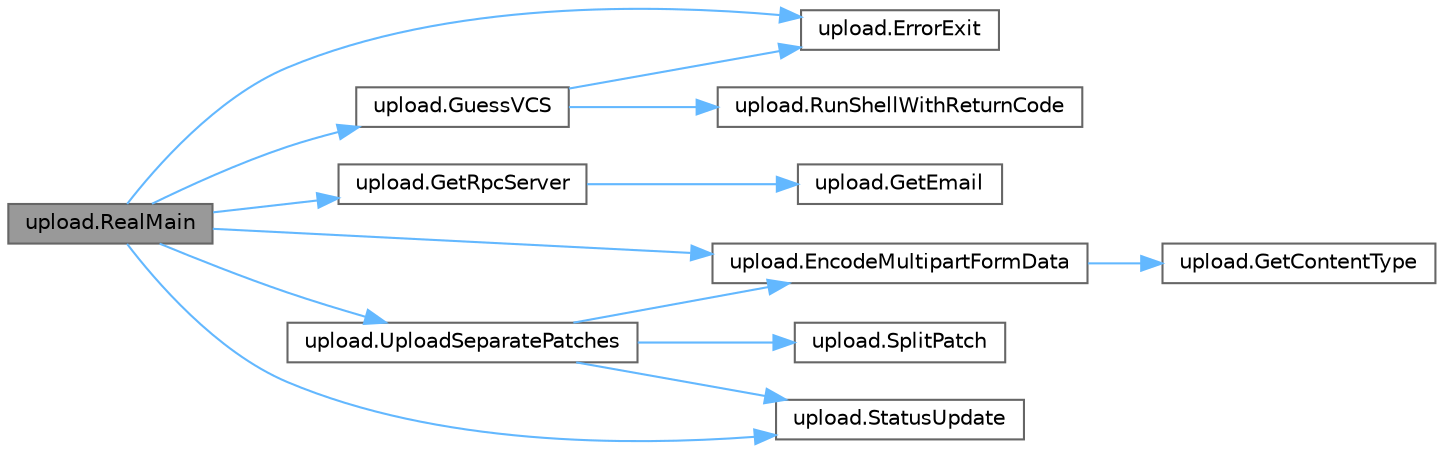 digraph "upload.RealMain"
{
 // LATEX_PDF_SIZE
  bgcolor="transparent";
  edge [fontname=Helvetica,fontsize=10,labelfontname=Helvetica,labelfontsize=10];
  node [fontname=Helvetica,fontsize=10,shape=box,height=0.2,width=0.4];
  rankdir="LR";
  Node1 [id="Node000001",label="upload.RealMain",height=0.2,width=0.4,color="gray40", fillcolor="grey60", style="filled", fontcolor="black",tooltip=" "];
  Node1 -> Node2 [id="edge1_Node000001_Node000002",color="steelblue1",style="solid",tooltip=" "];
  Node2 [id="Node000002",label="upload.EncodeMultipartFormData",height=0.2,width=0.4,color="grey40", fillcolor="white", style="filled",URL="$namespaceupload.html#ac1ee2f4e90998b7fbf29d894b6783ef8",tooltip=" "];
  Node2 -> Node3 [id="edge2_Node000002_Node000003",color="steelblue1",style="solid",tooltip=" "];
  Node3 [id="Node000003",label="upload.GetContentType",height=0.2,width=0.4,color="grey40", fillcolor="white", style="filled",URL="$namespaceupload.html#acee77e89f7241bb7bad529b423123d0c",tooltip=" "];
  Node1 -> Node4 [id="edge3_Node000001_Node000004",color="steelblue1",style="solid",tooltip=" "];
  Node4 [id="Node000004",label="upload.ErrorExit",height=0.2,width=0.4,color="grey40", fillcolor="white", style="filled",URL="$namespaceupload.html#aded00b2430ea094be3da97c21c1ec61f",tooltip=" "];
  Node1 -> Node5 [id="edge4_Node000001_Node000005",color="steelblue1",style="solid",tooltip=" "];
  Node5 [id="Node000005",label="upload.GetRpcServer",height=0.2,width=0.4,color="grey40", fillcolor="white", style="filled",URL="$namespaceupload.html#a6846c039a4f0d019180b754a2f039e2f",tooltip=" "];
  Node5 -> Node6 [id="edge5_Node000005_Node000006",color="steelblue1",style="solid",tooltip=" "];
  Node6 [id="Node000006",label="upload.GetEmail",height=0.2,width=0.4,color="grey40", fillcolor="white", style="filled",URL="$namespaceupload.html#a9515ed0472d3989eb2b4ffb598bf4d38",tooltip=" "];
  Node1 -> Node7 [id="edge6_Node000001_Node000007",color="steelblue1",style="solid",tooltip=" "];
  Node7 [id="Node000007",label="upload.GuessVCS",height=0.2,width=0.4,color="grey40", fillcolor="white", style="filled",URL="$namespaceupload.html#acd3e17a78f2b4786e3ff1423f6d3c123",tooltip=" "];
  Node7 -> Node4 [id="edge7_Node000007_Node000004",color="steelblue1",style="solid",tooltip=" "];
  Node7 -> Node8 [id="edge8_Node000007_Node000008",color="steelblue1",style="solid",tooltip=" "];
  Node8 [id="Node000008",label="upload.RunShellWithReturnCode",height=0.2,width=0.4,color="grey40", fillcolor="white", style="filled",URL="$namespaceupload.html#aaf7f85c895770c6aba543e1bf57533ae",tooltip=" "];
  Node1 -> Node9 [id="edge9_Node000001_Node000009",color="steelblue1",style="solid",tooltip=" "];
  Node9 [id="Node000009",label="upload.StatusUpdate",height=0.2,width=0.4,color="grey40", fillcolor="white", style="filled",URL="$namespaceupload.html#ace7b6cbe630726762d0d876fc7e756a2",tooltip=" "];
  Node1 -> Node10 [id="edge10_Node000001_Node000010",color="steelblue1",style="solid",tooltip=" "];
  Node10 [id="Node000010",label="upload.UploadSeparatePatches",height=0.2,width=0.4,color="grey40", fillcolor="white", style="filled",URL="$namespaceupload.html#a911c98a64378a566a42ed6758245ef22",tooltip=" "];
  Node10 -> Node2 [id="edge11_Node000010_Node000002",color="steelblue1",style="solid",tooltip=" "];
  Node10 -> Node11 [id="edge12_Node000010_Node000011",color="steelblue1",style="solid",tooltip=" "];
  Node11 [id="Node000011",label="upload.SplitPatch",height=0.2,width=0.4,color="grey40", fillcolor="white", style="filled",URL="$namespaceupload.html#ad086545a31d32684cc46db8d911c5dd9",tooltip=" "];
  Node10 -> Node9 [id="edge13_Node000010_Node000009",color="steelblue1",style="solid",tooltip=" "];
}
